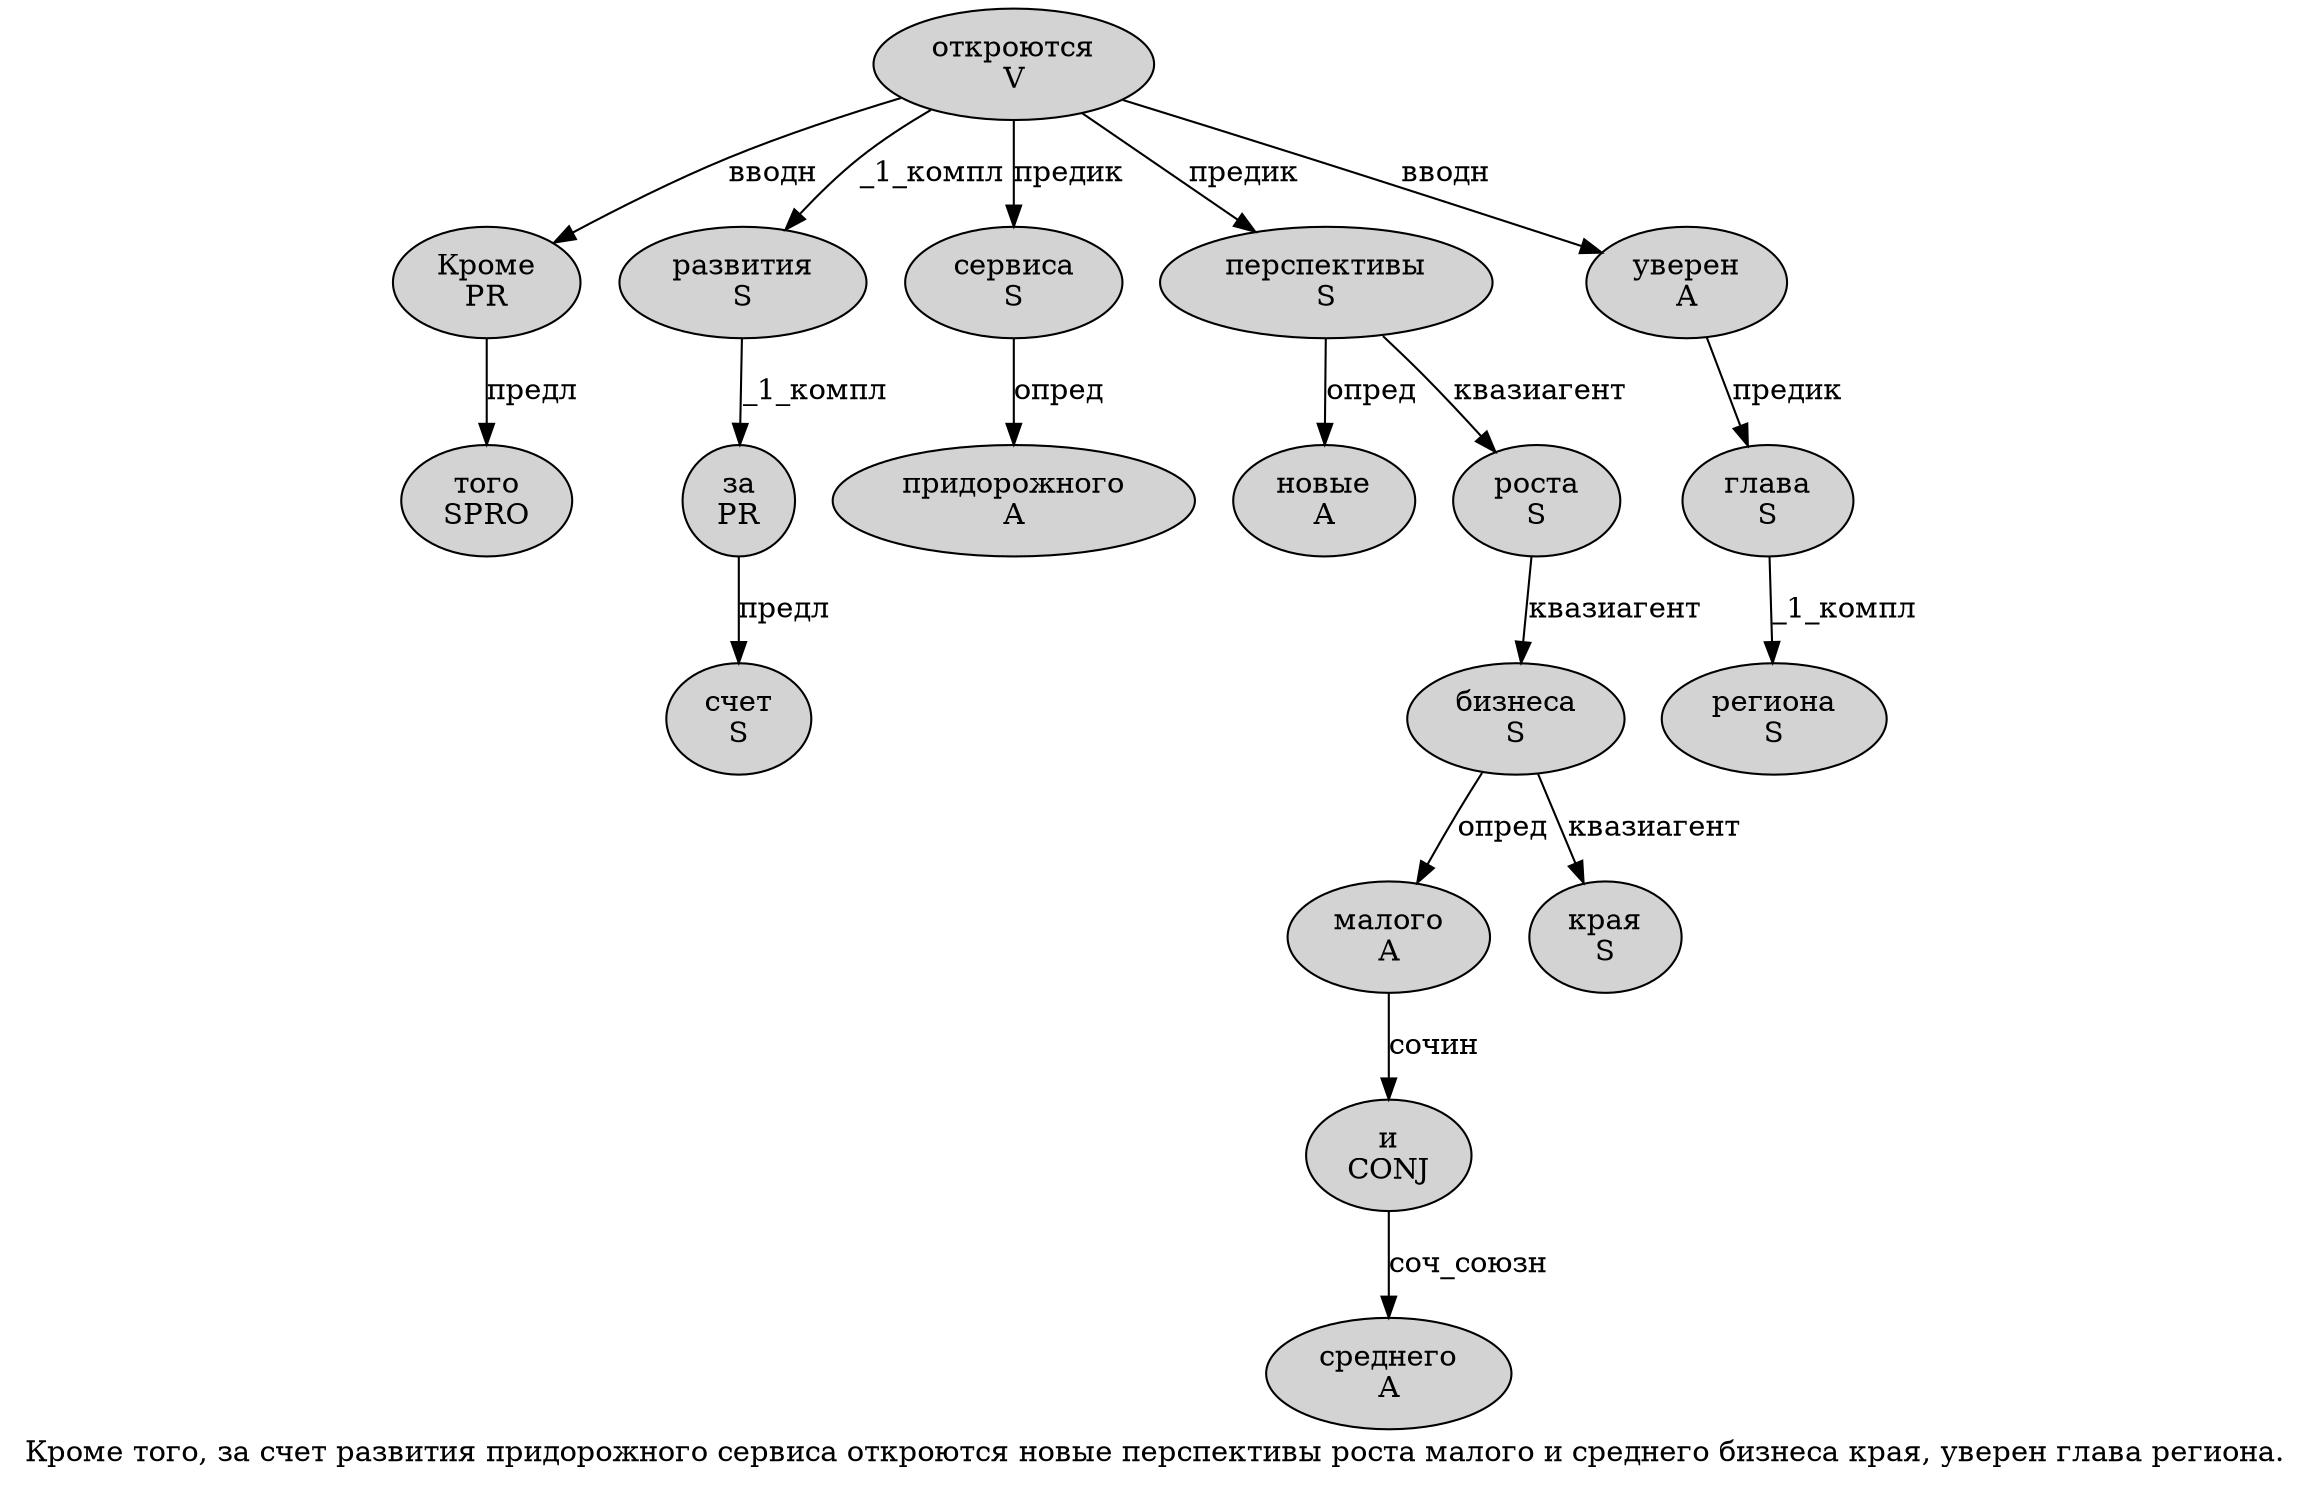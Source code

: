 digraph SENTENCE_1176 {
	graph [label="Кроме того, за счет развития придорожного сервиса откроются новые перспективы роста малого и среднего бизнеса края, уверен глава региона."]
	node [style=filled]
		0 [label="Кроме
PR" color="" fillcolor=lightgray penwidth=1 shape=ellipse]
		1 [label="того
SPRO" color="" fillcolor=lightgray penwidth=1 shape=ellipse]
		3 [label="за
PR" color="" fillcolor=lightgray penwidth=1 shape=ellipse]
		4 [label="счет
S" color="" fillcolor=lightgray penwidth=1 shape=ellipse]
		5 [label="развития
S" color="" fillcolor=lightgray penwidth=1 shape=ellipse]
		6 [label="придорожного
A" color="" fillcolor=lightgray penwidth=1 shape=ellipse]
		7 [label="сервиса
S" color="" fillcolor=lightgray penwidth=1 shape=ellipse]
		8 [label="откроются
V" color="" fillcolor=lightgray penwidth=1 shape=ellipse]
		9 [label="новые
A" color="" fillcolor=lightgray penwidth=1 shape=ellipse]
		10 [label="перспективы
S" color="" fillcolor=lightgray penwidth=1 shape=ellipse]
		11 [label="роста
S" color="" fillcolor=lightgray penwidth=1 shape=ellipse]
		12 [label="малого
A" color="" fillcolor=lightgray penwidth=1 shape=ellipse]
		13 [label="и
CONJ" color="" fillcolor=lightgray penwidth=1 shape=ellipse]
		14 [label="среднего
A" color="" fillcolor=lightgray penwidth=1 shape=ellipse]
		15 [label="бизнеса
S" color="" fillcolor=lightgray penwidth=1 shape=ellipse]
		16 [label="края
S" color="" fillcolor=lightgray penwidth=1 shape=ellipse]
		18 [label="уверен
A" color="" fillcolor=lightgray penwidth=1 shape=ellipse]
		19 [label="глава
S" color="" fillcolor=lightgray penwidth=1 shape=ellipse]
		20 [label="региона
S" color="" fillcolor=lightgray penwidth=1 shape=ellipse]
			5 -> 3 [label="_1_компл"]
			10 -> 9 [label="опред"]
			10 -> 11 [label="квазиагент"]
			0 -> 1 [label="предл"]
			3 -> 4 [label="предл"]
			15 -> 12 [label="опред"]
			15 -> 16 [label="квазиагент"]
			7 -> 6 [label="опред"]
			12 -> 13 [label="сочин"]
			13 -> 14 [label="соч_союзн"]
			18 -> 19 [label="предик"]
			8 -> 0 [label="вводн"]
			8 -> 5 [label="_1_компл"]
			8 -> 7 [label="предик"]
			8 -> 10 [label="предик"]
			8 -> 18 [label="вводн"]
			11 -> 15 [label="квазиагент"]
			19 -> 20 [label="_1_компл"]
}